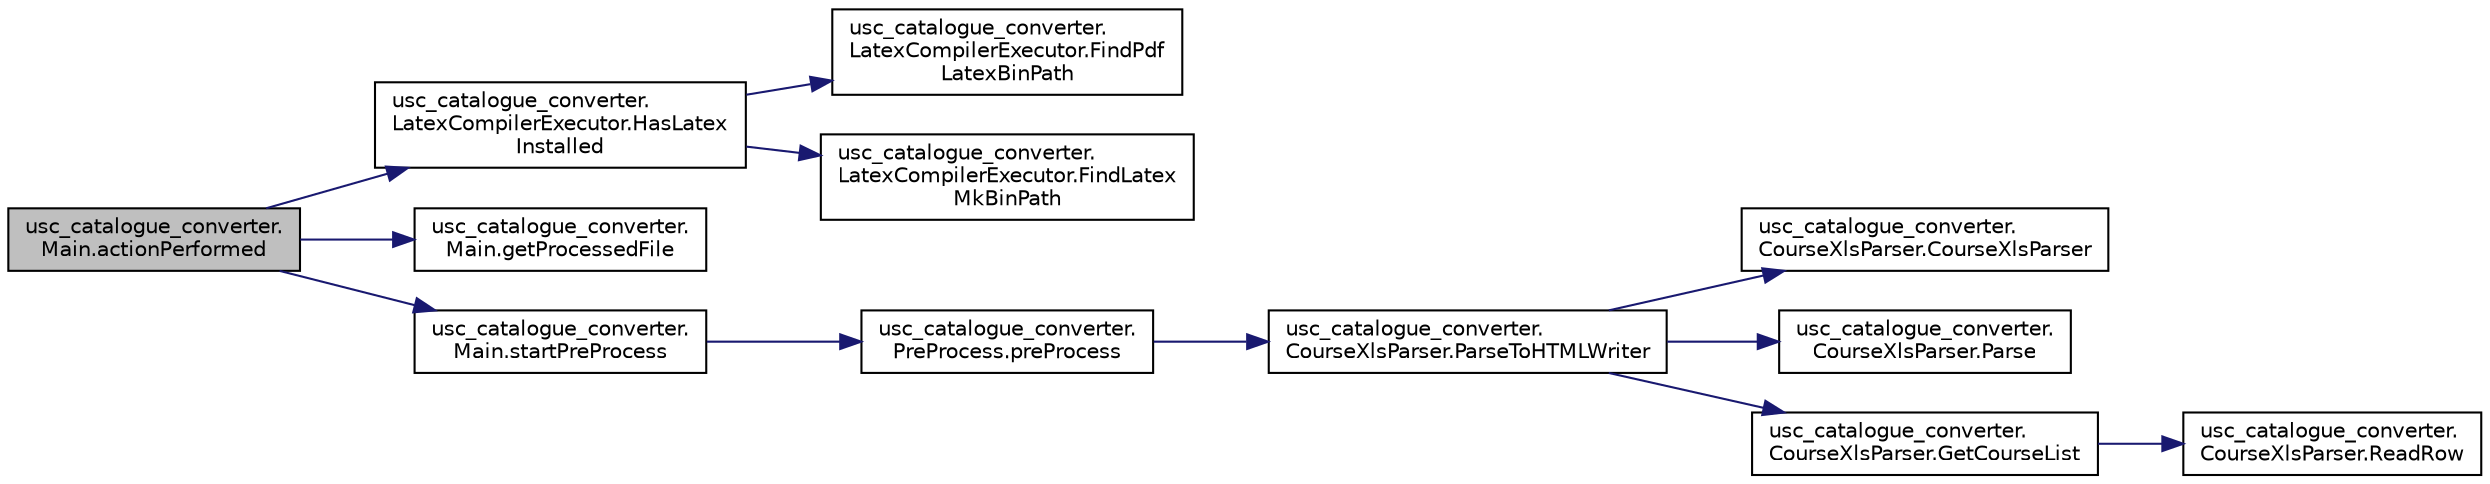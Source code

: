 digraph "usc_catalogue_converter.Main.actionPerformed"
{
  edge [fontname="Helvetica",fontsize="10",labelfontname="Helvetica",labelfontsize="10"];
  node [fontname="Helvetica",fontsize="10",shape=record];
  rankdir="LR";
  Node3 [label="usc_catalogue_converter.\lMain.actionPerformed",height=0.2,width=0.4,color="black", fillcolor="grey75", style="filled", fontcolor="black"];
  Node3 -> Node4 [color="midnightblue",fontsize="10",style="solid",fontname="Helvetica"];
  Node4 [label="usc_catalogue_converter.\lLatexCompilerExecutor.HasLatex\lInstalled",height=0.2,width=0.4,color="black", fillcolor="white", style="filled",URL="$de/d4c/classusc__catalogue__converter_1_1_latex_compiler_executor.html#a4e25f0007d624093dd1875227a8ef7cf"];
  Node4 -> Node5 [color="midnightblue",fontsize="10",style="solid",fontname="Helvetica"];
  Node5 [label="usc_catalogue_converter.\lLatexCompilerExecutor.FindPdf\lLatexBinPath",height=0.2,width=0.4,color="black", fillcolor="white", style="filled",URL="$de/d4c/classusc__catalogue__converter_1_1_latex_compiler_executor.html#aa17e7a257a8bece4a9f2ee8d0c085c8a"];
  Node4 -> Node6 [color="midnightblue",fontsize="10",style="solid",fontname="Helvetica"];
  Node6 [label="usc_catalogue_converter.\lLatexCompilerExecutor.FindLatex\lMkBinPath",height=0.2,width=0.4,color="black", fillcolor="white", style="filled",URL="$de/d4c/classusc__catalogue__converter_1_1_latex_compiler_executor.html#ad1ccf7a32623dfa794cd272d797c7589"];
  Node3 -> Node7 [color="midnightblue",fontsize="10",style="solid",fontname="Helvetica"];
  Node7 [label="usc_catalogue_converter.\lMain.getProcessedFile",height=0.2,width=0.4,color="black", fillcolor="white", style="filled",URL="$d8/de1/classusc__catalogue__converter_1_1_main.html#ada284dec333a21e1c1e2fcb600ccbdb2"];
  Node3 -> Node8 [color="midnightblue",fontsize="10",style="solid",fontname="Helvetica"];
  Node8 [label="usc_catalogue_converter.\lMain.startPreProcess",height=0.2,width=0.4,color="black", fillcolor="white", style="filled",URL="$d8/de1/classusc__catalogue__converter_1_1_main.html#aa4b9519c6602598ce6a5c1d67d2643cd"];
  Node8 -> Node9 [color="midnightblue",fontsize="10",style="solid",fontname="Helvetica"];
  Node9 [label="usc_catalogue_converter.\lPreProcess.preProcess",height=0.2,width=0.4,color="black", fillcolor="white", style="filled",URL="$d9/df9/classusc__catalogue__converter_1_1_pre_process.html#a8a26ae820c1be29079fecda03ac69882"];
  Node9 -> Node10 [color="midnightblue",fontsize="10",style="solid",fontname="Helvetica"];
  Node10 [label="usc_catalogue_converter.\lCourseXlsParser.ParseToHTMLWriter",height=0.2,width=0.4,color="black", fillcolor="white", style="filled",URL="$d6/de7/classusc__catalogue__converter_1_1_course_xls_parser.html#a665bd885e2de450d0f31e88405d75667"];
  Node10 -> Node11 [color="midnightblue",fontsize="10",style="solid",fontname="Helvetica"];
  Node11 [label="usc_catalogue_converter.\lCourseXlsParser.CourseXlsParser",height=0.2,width=0.4,color="black", fillcolor="white", style="filled",URL="$d6/de7/classusc__catalogue__converter_1_1_course_xls_parser.html#a8cc8302cda8c678c6d4630d717609b28"];
  Node10 -> Node12 [color="midnightblue",fontsize="10",style="solid",fontname="Helvetica"];
  Node12 [label="usc_catalogue_converter.\lCourseXlsParser.Parse",height=0.2,width=0.4,color="black", fillcolor="white", style="filled",URL="$d6/de7/classusc__catalogue__converter_1_1_course_xls_parser.html#aa040a6ef33390463f8d80bb1b8504970"];
  Node10 -> Node13 [color="midnightblue",fontsize="10",style="solid",fontname="Helvetica"];
  Node13 [label="usc_catalogue_converter.\lCourseXlsParser.GetCourseList",height=0.2,width=0.4,color="black", fillcolor="white", style="filled",URL="$d6/de7/classusc__catalogue__converter_1_1_course_xls_parser.html#ab7ee87d5b98d72a79c55ee3036b40f09"];
  Node13 -> Node14 [color="midnightblue",fontsize="10",style="solid",fontname="Helvetica"];
  Node14 [label="usc_catalogue_converter.\lCourseXlsParser.ReadRow",height=0.2,width=0.4,color="black", fillcolor="white", style="filled",URL="$d6/de7/classusc__catalogue__converter_1_1_course_xls_parser.html#af9e47a6e8466c170f85472d6d04c6997"];
}
